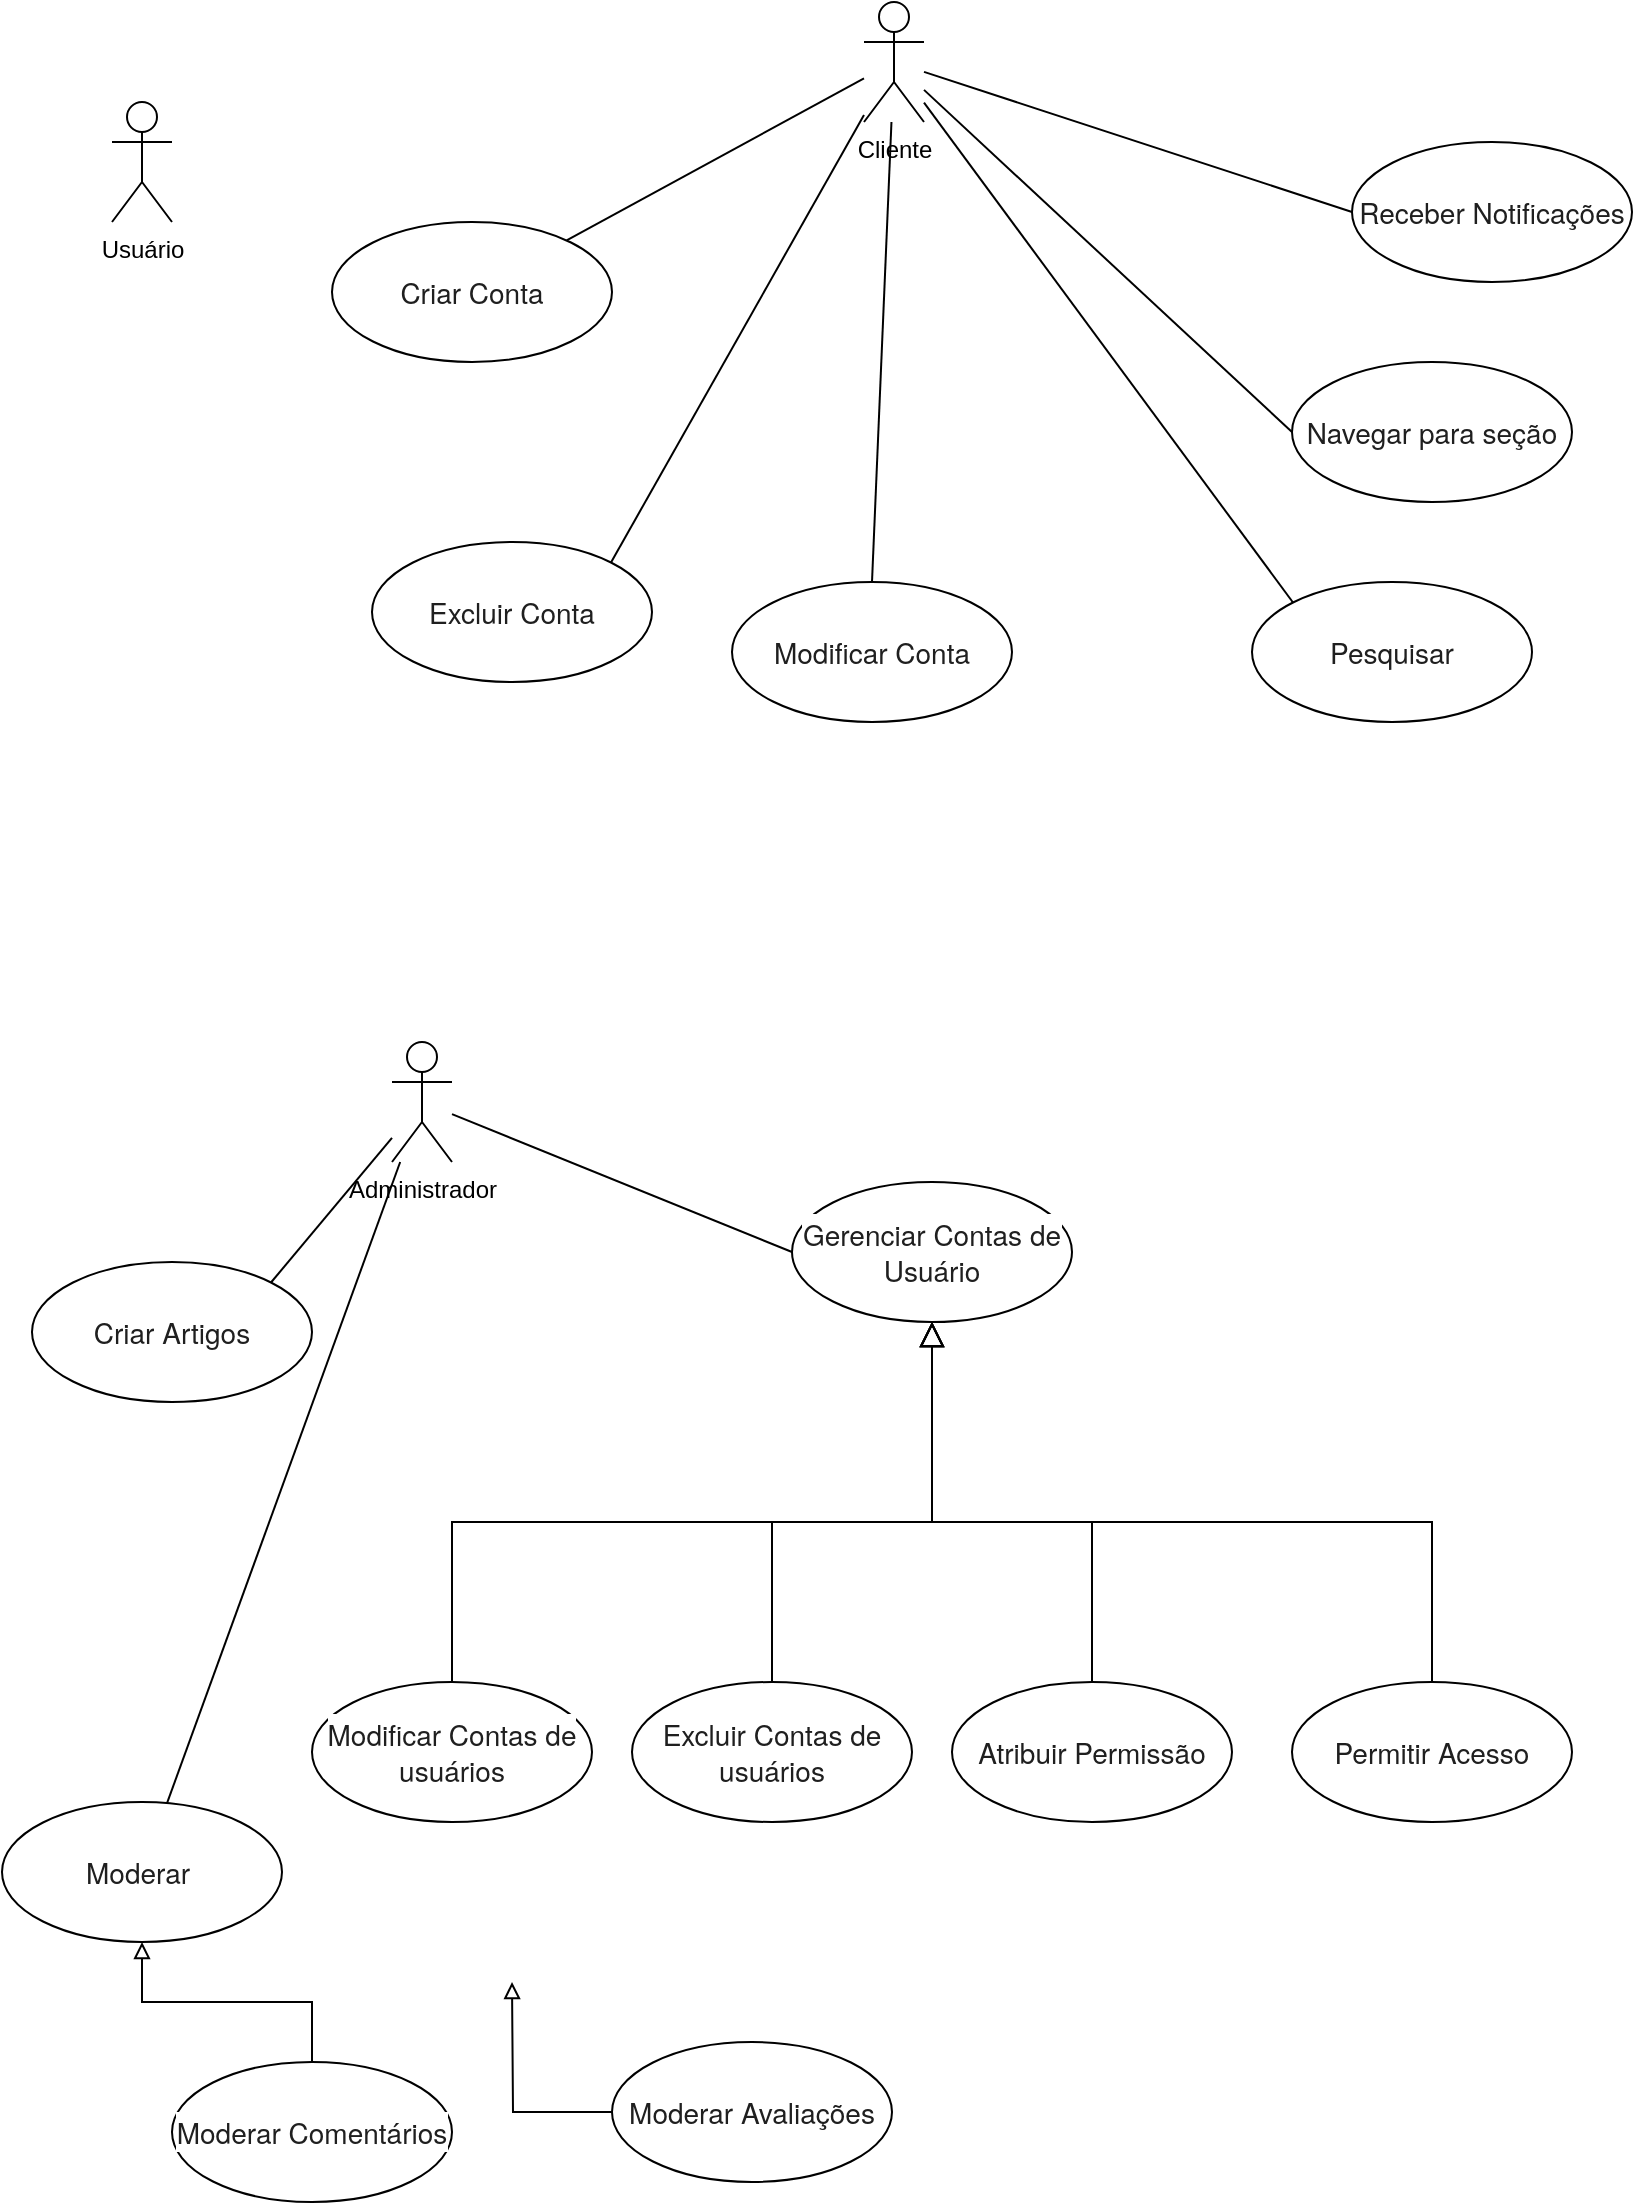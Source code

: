 <mxfile version="22.0.0" type="github">
  <diagram name="Diagrama de Casos de Uso Projeto ES3" id="3Si2enIk5qPEU3_IU9Qc">
    <mxGraphModel dx="722" dy="400" grid="1" gridSize="10" guides="1" tooltips="1" connect="1" arrows="1" fold="1" page="1" pageScale="1" pageWidth="827" pageHeight="1169" math="0" shadow="0">
      <root>
        <mxCell id="0" />
        <mxCell id="1" parent="0" />
        <mxCell id="NEPEeL_0vxHLTKConVSX-20" style="rounded=0;orthogonalLoop=1;jettySize=auto;html=1;endArrow=none;endFill=0;" edge="1" parent="1" source="p-8zzWb7aTDhKdzjHRjA-1" target="NEPEeL_0vxHLTKConVSX-13">
          <mxGeometry relative="1" as="geometry" />
        </mxCell>
        <mxCell id="NEPEeL_0vxHLTKConVSX-21" style="rounded=0;orthogonalLoop=1;jettySize=auto;html=1;entryX=0;entryY=0.5;entryDx=0;entryDy=0;endArrow=none;endFill=0;" edge="1" parent="1" source="p-8zzWb7aTDhKdzjHRjA-1" target="NEPEeL_0vxHLTKConVSX-9">
          <mxGeometry relative="1" as="geometry" />
        </mxCell>
        <mxCell id="NEPEeL_0vxHLTKConVSX-22" style="rounded=0;orthogonalLoop=1;jettySize=auto;html=1;entryX=0;entryY=0.5;entryDx=0;entryDy=0;endArrow=none;endFill=0;" edge="1" parent="1" source="p-8zzWb7aTDhKdzjHRjA-1" target="NEPEeL_0vxHLTKConVSX-6">
          <mxGeometry relative="1" as="geometry" />
        </mxCell>
        <mxCell id="NEPEeL_0vxHLTKConVSX-23" style="rounded=0;orthogonalLoop=1;jettySize=auto;html=1;entryX=1;entryY=0;entryDx=0;entryDy=0;endArrow=none;endFill=0;" edge="1" parent="1" source="p-8zzWb7aTDhKdzjHRjA-1" target="NEPEeL_0vxHLTKConVSX-14">
          <mxGeometry relative="1" as="geometry" />
        </mxCell>
        <mxCell id="NEPEeL_0vxHLTKConVSX-24" style="rounded=0;orthogonalLoop=1;jettySize=auto;html=1;entryX=0.5;entryY=0;entryDx=0;entryDy=0;endArrow=none;endFill=0;" edge="1" parent="1" source="p-8zzWb7aTDhKdzjHRjA-1" target="NEPEeL_0vxHLTKConVSX-2">
          <mxGeometry relative="1" as="geometry" />
        </mxCell>
        <mxCell id="NEPEeL_0vxHLTKConVSX-25" style="rounded=0;orthogonalLoop=1;jettySize=auto;html=1;entryX=0;entryY=0;entryDx=0;entryDy=0;endArrow=none;endFill=0;" edge="1" parent="1" source="p-8zzWb7aTDhKdzjHRjA-1" target="NEPEeL_0vxHLTKConVSX-5">
          <mxGeometry relative="1" as="geometry" />
        </mxCell>
        <mxCell id="p-8zzWb7aTDhKdzjHRjA-1" value="Cliente&lt;br&gt;" style="shape=umlActor;verticalLabelPosition=bottom;verticalAlign=top;html=1;outlineConnect=0;" parent="1" vertex="1">
          <mxGeometry x="436" y="30" width="30" height="60" as="geometry" />
        </mxCell>
        <mxCell id="p-8zzWb7aTDhKdzjHRjA-2" value="Usuário" style="shape=umlActor;verticalLabelPosition=bottom;verticalAlign=top;html=1;outlineConnect=0;" parent="1" vertex="1">
          <mxGeometry x="60" y="80" width="30" height="60" as="geometry" />
        </mxCell>
        <mxCell id="NEPEeL_0vxHLTKConVSX-26" style="rounded=0;orthogonalLoop=1;jettySize=auto;html=1;entryX=0;entryY=0.5;entryDx=0;entryDy=0;endArrow=none;endFill=0;" edge="1" parent="1" source="p-8zzWb7aTDhKdzjHRjA-3" target="NEPEeL_0vxHLTKConVSX-8">
          <mxGeometry relative="1" as="geometry" />
        </mxCell>
        <mxCell id="NEPEeL_0vxHLTKConVSX-36" style="rounded=0;orthogonalLoop=1;jettySize=auto;html=1;endArrow=none;endFill=0;" edge="1" parent="1" source="p-8zzWb7aTDhKdzjHRjA-3" target="NEPEeL_0vxHLTKConVSX-28">
          <mxGeometry relative="1" as="geometry" />
        </mxCell>
        <mxCell id="NEPEeL_0vxHLTKConVSX-37" style="rounded=0;orthogonalLoop=1;jettySize=auto;html=1;entryX=1;entryY=0;entryDx=0;entryDy=0;endArrow=none;endFill=0;" edge="1" parent="1" source="p-8zzWb7aTDhKdzjHRjA-3" target="NEPEeL_0vxHLTKConVSX-27">
          <mxGeometry relative="1" as="geometry" />
        </mxCell>
        <mxCell id="p-8zzWb7aTDhKdzjHRjA-3" value="Administrador" style="shape=umlActor;verticalLabelPosition=bottom;verticalAlign=top;html=1;outlineConnect=0;" parent="1" vertex="1">
          <mxGeometry x="200" y="550" width="30" height="60" as="geometry" />
        </mxCell>
        <mxCell id="NEPEeL_0vxHLTKConVSX-2" value="&lt;span style=&quot;color: rgb(31, 31, 31); font-family: &amp;quot;Google Sans&amp;quot;, &amp;quot;Helvetica Neue&amp;quot;, sans-serif; font-size: 14px; font-style: normal; font-variant-ligatures: normal; font-variant-caps: normal; font-weight: 400; letter-spacing: normal; orphans: 2; text-align: start; text-indent: 0px; text-transform: none; widows: 2; word-spacing: 0px; -webkit-text-stroke-width: 0px; background-color: rgb(255, 255, 255); text-decoration-thickness: initial; text-decoration-style: initial; text-decoration-color: initial; float: none; display: inline !important;&quot;&gt;Modificar Conta&lt;/span&gt;" style="ellipse;whiteSpace=wrap;html=1;" vertex="1" parent="1">
          <mxGeometry x="370" y="320" width="140" height="70" as="geometry" />
        </mxCell>
        <mxCell id="NEPEeL_0vxHLTKConVSX-5" value="&lt;span style=&quot;color: rgb(31, 31, 31); font-family: &amp;quot;Google Sans&amp;quot;, &amp;quot;Helvetica Neue&amp;quot;, sans-serif; font-size: 14px; font-style: normal; font-variant-ligatures: normal; font-variant-caps: normal; font-weight: 400; letter-spacing: normal; orphans: 2; text-align: start; text-indent: 0px; text-transform: none; widows: 2; word-spacing: 0px; -webkit-text-stroke-width: 0px; background-color: rgb(255, 255, 255); text-decoration-thickness: initial; text-decoration-style: initial; text-decoration-color: initial; float: none; display: inline !important;&quot;&gt;Pesquisar&lt;/span&gt;" style="ellipse;whiteSpace=wrap;html=1;" vertex="1" parent="1">
          <mxGeometry x="630" y="320" width="140" height="70" as="geometry" />
        </mxCell>
        <mxCell id="NEPEeL_0vxHLTKConVSX-6" value="&lt;span style=&quot;color: rgb(31, 31, 31); font-family: &amp;quot;Google Sans&amp;quot;, &amp;quot;Helvetica Neue&amp;quot;, sans-serif; font-size: 14px; font-style: normal; font-variant-ligatures: normal; font-variant-caps: normal; font-weight: 400; letter-spacing: normal; orphans: 2; text-align: start; text-indent: 0px; text-transform: none; widows: 2; word-spacing: 0px; -webkit-text-stroke-width: 0px; background-color: rgb(255, 255, 255); text-decoration-thickness: initial; text-decoration-style: initial; text-decoration-color: initial; float: none; display: inline !important;&quot;&gt;Receber Notificações&lt;/span&gt;" style="ellipse;whiteSpace=wrap;html=1;" vertex="1" parent="1">
          <mxGeometry x="680" y="100" width="140" height="70" as="geometry" />
        </mxCell>
        <mxCell id="NEPEeL_0vxHLTKConVSX-35" style="edgeStyle=orthogonalEdgeStyle;rounded=0;orthogonalLoop=1;jettySize=auto;html=1;endArrow=block;endFill=0;endSize=10;exitX=0.5;exitY=0;exitDx=0;exitDy=0;" edge="1" parent="1" source="NEPEeL_0vxHLTKConVSX-7">
          <mxGeometry relative="1" as="geometry">
            <mxPoint x="470" y="690" as="targetPoint" />
            <Array as="points">
              <mxPoint x="230" y="790" />
              <mxPoint x="470" y="790" />
            </Array>
          </mxGeometry>
        </mxCell>
        <mxCell id="NEPEeL_0vxHLTKConVSX-7" value="&lt;span style=&quot;color: rgb(31, 31, 31); font-family: &amp;quot;Google Sans&amp;quot;, &amp;quot;Helvetica Neue&amp;quot;, sans-serif; font-size: 14px; font-style: normal; font-variant-ligatures: normal; font-variant-caps: normal; font-weight: 400; letter-spacing: normal; orphans: 2; text-align: start; text-indent: 0px; text-transform: none; widows: 2; word-spacing: 0px; -webkit-text-stroke-width: 0px; background-color: rgb(255, 255, 255); text-decoration-thickness: initial; text-decoration-style: initial; text-decoration-color: initial; float: none; display: inline !important;&quot;&gt;Modificar Contas de usuários&lt;/span&gt;" style="ellipse;whiteSpace=wrap;html=1;" vertex="1" parent="1">
          <mxGeometry x="160" y="870" width="140" height="70" as="geometry" />
        </mxCell>
        <mxCell id="NEPEeL_0vxHLTKConVSX-8" value="&lt;span style=&quot;color: rgb(31, 31, 31); font-family: &amp;quot;Google Sans&amp;quot;, &amp;quot;Helvetica Neue&amp;quot;, sans-serif; font-size: 14px; font-style: normal; font-variant-ligatures: normal; font-variant-caps: normal; font-weight: 400; letter-spacing: normal; orphans: 2; text-align: start; text-indent: 0px; text-transform: none; widows: 2; word-spacing: 0px; -webkit-text-stroke-width: 0px; background-color: rgb(255, 255, 255); text-decoration-thickness: initial; text-decoration-style: initial; text-decoration-color: initial; float: none; display: inline !important;&quot;&gt;Gerenciar Contas de Usuário&lt;/span&gt;" style="ellipse;whiteSpace=wrap;html=1;" vertex="1" parent="1">
          <mxGeometry x="400" y="620" width="140" height="70" as="geometry" />
        </mxCell>
        <mxCell id="NEPEeL_0vxHLTKConVSX-9" value="&lt;span style=&quot;color: rgb(31, 31, 31); font-family: &amp;quot;Google Sans&amp;quot;, &amp;quot;Helvetica Neue&amp;quot;, sans-serif; font-size: 14px; font-style: normal; font-variant-ligatures: normal; font-variant-caps: normal; font-weight: 400; letter-spacing: normal; orphans: 2; text-align: start; text-indent: 0px; text-transform: none; widows: 2; word-spacing: 0px; -webkit-text-stroke-width: 0px; background-color: rgb(255, 255, 255); text-decoration-thickness: initial; text-decoration-style: initial; text-decoration-color: initial; float: none; display: inline !important;&quot;&gt;Navegar para seção&lt;/span&gt;" style="ellipse;whiteSpace=wrap;html=1;" vertex="1" parent="1">
          <mxGeometry x="650" y="210" width="140" height="70" as="geometry" />
        </mxCell>
        <mxCell id="NEPEeL_0vxHLTKConVSX-33" style="edgeStyle=orthogonalEdgeStyle;rounded=0;orthogonalLoop=1;jettySize=auto;html=1;endArrow=block;endFill=0;endSize=10;exitX=0.5;exitY=0;exitDx=0;exitDy=0;" edge="1" parent="1" source="NEPEeL_0vxHLTKConVSX-10">
          <mxGeometry relative="1" as="geometry">
            <mxPoint x="470" y="690" as="targetPoint" />
            <Array as="points">
              <mxPoint x="550" y="790" />
              <mxPoint x="470" y="790" />
            </Array>
          </mxGeometry>
        </mxCell>
        <mxCell id="NEPEeL_0vxHLTKConVSX-17" style="edgeStyle=orthogonalEdgeStyle;rounded=0;orthogonalLoop=1;jettySize=auto;html=1;endArrow=block;endFill=0;endSize=10;exitX=0.5;exitY=0;exitDx=0;exitDy=0;entryX=0.5;entryY=1;entryDx=0;entryDy=0;" edge="1" parent="1" source="NEPEeL_0vxHLTKConVSX-11" target="NEPEeL_0vxHLTKConVSX-8">
          <mxGeometry relative="1" as="geometry">
            <mxPoint x="460" y="790" as="targetPoint" />
            <Array as="points">
              <mxPoint x="720" y="790" />
              <mxPoint x="470" y="790" />
            </Array>
          </mxGeometry>
        </mxCell>
        <mxCell id="NEPEeL_0vxHLTKConVSX-11" value="&lt;span style=&quot;color: rgb(31, 31, 31); font-family: &amp;quot;Google Sans&amp;quot;, &amp;quot;Helvetica Neue&amp;quot;, sans-serif; font-size: 14px; font-style: normal; font-variant-ligatures: normal; font-variant-caps: normal; font-weight: 400; letter-spacing: normal; orphans: 2; text-align: start; text-indent: 0px; text-transform: none; widows: 2; word-spacing: 0px; -webkit-text-stroke-width: 0px; background-color: rgb(255, 255, 255); text-decoration-thickness: initial; text-decoration-style: initial; text-decoration-color: initial; float: none; display: inline !important;&quot;&gt;Permitir Acesso&lt;/span&gt;" style="ellipse;whiteSpace=wrap;html=1;" vertex="1" parent="1">
          <mxGeometry x="650" y="870" width="140" height="70" as="geometry" />
        </mxCell>
        <mxCell id="NEPEeL_0vxHLTKConVSX-34" style="edgeStyle=orthogonalEdgeStyle;rounded=0;orthogonalLoop=1;jettySize=auto;html=1;endArrow=block;endFill=0;endSize=10;exitX=0.5;exitY=0;exitDx=0;exitDy=0;" edge="1" parent="1" source="NEPEeL_0vxHLTKConVSX-12">
          <mxGeometry relative="1" as="geometry">
            <mxPoint x="470" y="690" as="targetPoint" />
            <mxPoint x="339.999" y="898.593" as="sourcePoint" />
            <Array as="points">
              <mxPoint x="390" y="790" />
              <mxPoint x="470" y="790" />
            </Array>
          </mxGeometry>
        </mxCell>
        <mxCell id="NEPEeL_0vxHLTKConVSX-12" value="&lt;span style=&quot;color: rgb(31, 31, 31); font-family: &amp;quot;Google Sans&amp;quot;, &amp;quot;Helvetica Neue&amp;quot;, sans-serif; font-size: 14px; font-style: normal; font-variant-ligatures: normal; font-variant-caps: normal; font-weight: 400; letter-spacing: normal; orphans: 2; text-align: start; text-indent: 0px; text-transform: none; widows: 2; word-spacing: 0px; -webkit-text-stroke-width: 0px; background-color: rgb(255, 255, 255); text-decoration-thickness: initial; text-decoration-style: initial; text-decoration-color: initial; float: none; display: inline !important;&quot;&gt;Excluir Contas de usuários&lt;/span&gt;" style="ellipse;whiteSpace=wrap;html=1;" vertex="1" parent="1">
          <mxGeometry x="320" y="870" width="140" height="70" as="geometry" />
        </mxCell>
        <mxCell id="NEPEeL_0vxHLTKConVSX-13" value="&lt;span style=&quot;color: rgb(31, 31, 31); font-family: &amp;quot;Google Sans&amp;quot;, &amp;quot;Helvetica Neue&amp;quot;, sans-serif; font-size: 14px; font-style: normal; font-variant-ligatures: normal; font-variant-caps: normal; font-weight: 400; letter-spacing: normal; orphans: 2; text-align: start; text-indent: 0px; text-transform: none; widows: 2; word-spacing: 0px; -webkit-text-stroke-width: 0px; background-color: rgb(255, 255, 255); text-decoration-thickness: initial; text-decoration-style: initial; text-decoration-color: initial; float: none; display: inline !important;&quot;&gt;Criar Conta&lt;/span&gt;" style="ellipse;whiteSpace=wrap;html=1;" vertex="1" parent="1">
          <mxGeometry x="170" y="140" width="140" height="70" as="geometry" />
        </mxCell>
        <mxCell id="NEPEeL_0vxHLTKConVSX-14" value="&lt;span style=&quot;color: rgb(31, 31, 31); font-family: &amp;quot;Google Sans&amp;quot;, &amp;quot;Helvetica Neue&amp;quot;, sans-serif; font-size: 14px; font-style: normal; font-variant-ligatures: normal; font-variant-caps: normal; font-weight: 400; letter-spacing: normal; orphans: 2; text-align: start; text-indent: 0px; text-transform: none; widows: 2; word-spacing: 0px; -webkit-text-stroke-width: 0px; background-color: rgb(255, 255, 255); text-decoration-thickness: initial; text-decoration-style: initial; text-decoration-color: initial; float: none; display: inline !important;&quot;&gt;Excluir Conta&lt;/span&gt;" style="ellipse;whiteSpace=wrap;html=1;" vertex="1" parent="1">
          <mxGeometry x="190" y="300" width="140" height="70" as="geometry" />
        </mxCell>
        <mxCell id="NEPEeL_0vxHLTKConVSX-27" value="&lt;span style=&quot;color: rgb(31, 31, 31); font-family: &amp;quot;Google Sans&amp;quot;, &amp;quot;Helvetica Neue&amp;quot;, sans-serif; font-size: 14px; font-style: normal; font-variant-ligatures: normal; font-variant-caps: normal; font-weight: 400; letter-spacing: normal; orphans: 2; text-align: start; text-indent: 0px; text-transform: none; widows: 2; word-spacing: 0px; -webkit-text-stroke-width: 0px; background-color: rgb(255, 255, 255); text-decoration-thickness: initial; text-decoration-style: initial; text-decoration-color: initial; float: none; display: inline !important;&quot;&gt;Criar Artigos&lt;br&gt;&lt;/span&gt;" style="ellipse;whiteSpace=wrap;html=1;" vertex="1" parent="1">
          <mxGeometry x="20" y="660" width="140" height="70" as="geometry" />
        </mxCell>
        <mxCell id="NEPEeL_0vxHLTKConVSX-28" value="&lt;span style=&quot;color: rgb(31, 31, 31); font-family: &amp;quot;Google Sans&amp;quot;, &amp;quot;Helvetica Neue&amp;quot;, sans-serif; font-size: 14px; font-style: normal; font-variant-ligatures: normal; font-variant-caps: normal; font-weight: 400; letter-spacing: normal; orphans: 2; text-align: start; text-indent: 0px; text-transform: none; widows: 2; word-spacing: 0px; -webkit-text-stroke-width: 0px; background-color: rgb(255, 255, 255); text-decoration-thickness: initial; text-decoration-style: initial; text-decoration-color: initial; float: none; display: inline !important;&quot;&gt;Moderar&amp;nbsp;&lt;br&gt;&lt;/span&gt;" style="ellipse;whiteSpace=wrap;html=1;" vertex="1" parent="1">
          <mxGeometry x="5" y="930" width="140" height="70" as="geometry" />
        </mxCell>
        <mxCell id="NEPEeL_0vxHLTKConVSX-32" style="edgeStyle=orthogonalEdgeStyle;rounded=0;orthogonalLoop=1;jettySize=auto;html=1;endArrow=block;endFill=0;" edge="1" parent="1" source="NEPEeL_0vxHLTKConVSX-29">
          <mxGeometry relative="1" as="geometry">
            <mxPoint x="260" y="1020" as="targetPoint" />
          </mxGeometry>
        </mxCell>
        <mxCell id="NEPEeL_0vxHLTKConVSX-29" value="&lt;span style=&quot;color: rgb(31, 31, 31); font-family: &amp;quot;Google Sans&amp;quot;, &amp;quot;Helvetica Neue&amp;quot;, sans-serif; font-size: 14px; font-style: normal; font-variant-ligatures: normal; font-variant-caps: normal; font-weight: 400; letter-spacing: normal; orphans: 2; text-align: start; text-indent: 0px; text-transform: none; widows: 2; word-spacing: 0px; -webkit-text-stroke-width: 0px; background-color: rgb(255, 255, 255); text-decoration-thickness: initial; text-decoration-style: initial; text-decoration-color: initial; float: none; display: inline !important;&quot;&gt;Moderar Avaliações&lt;br&gt;&lt;/span&gt;" style="ellipse;whiteSpace=wrap;html=1;" vertex="1" parent="1">
          <mxGeometry x="310" y="1050" width="140" height="70" as="geometry" />
        </mxCell>
        <mxCell id="NEPEeL_0vxHLTKConVSX-31" style="edgeStyle=orthogonalEdgeStyle;rounded=0;orthogonalLoop=1;jettySize=auto;html=1;endArrow=block;endFill=0;" edge="1" parent="1" source="NEPEeL_0vxHLTKConVSX-30" target="NEPEeL_0vxHLTKConVSX-28">
          <mxGeometry relative="1" as="geometry" />
        </mxCell>
        <mxCell id="NEPEeL_0vxHLTKConVSX-30" value="&lt;span style=&quot;color: rgb(31, 31, 31); font-family: &amp;quot;Google Sans&amp;quot;, &amp;quot;Helvetica Neue&amp;quot;, sans-serif; font-size: 14px; font-style: normal; font-variant-ligatures: normal; font-variant-caps: normal; font-weight: 400; letter-spacing: normal; orphans: 2; text-align: start; text-indent: 0px; text-transform: none; widows: 2; word-spacing: 0px; -webkit-text-stroke-width: 0px; background-color: rgb(255, 255, 255); text-decoration-thickness: initial; text-decoration-style: initial; text-decoration-color: initial; float: none; display: inline !important;&quot;&gt;Moderar Comentários&lt;br&gt;&lt;/span&gt;" style="ellipse;whiteSpace=wrap;html=1;" vertex="1" parent="1">
          <mxGeometry x="90" y="1060" width="140" height="70" as="geometry" />
        </mxCell>
        <mxCell id="NEPEeL_0vxHLTKConVSX-10" value="&lt;span style=&quot;color: rgb(31, 31, 31); font-family: &amp;quot;Google Sans&amp;quot;, &amp;quot;Helvetica Neue&amp;quot;, sans-serif; font-size: 14px; font-style: normal; font-variant-ligatures: normal; font-variant-caps: normal; font-weight: 400; letter-spacing: normal; orphans: 2; text-align: start; text-indent: 0px; text-transform: none; widows: 2; word-spacing: 0px; -webkit-text-stroke-width: 0px; background-color: rgb(255, 255, 255); text-decoration-thickness: initial; text-decoration-style: initial; text-decoration-color: initial; float: none; display: inline !important;&quot;&gt;Atribuir Permissão&lt;/span&gt;" style="ellipse;whiteSpace=wrap;html=1;" vertex="1" parent="1">
          <mxGeometry x="480" y="870" width="140" height="70" as="geometry" />
        </mxCell>
      </root>
    </mxGraphModel>
  </diagram>
</mxfile>
